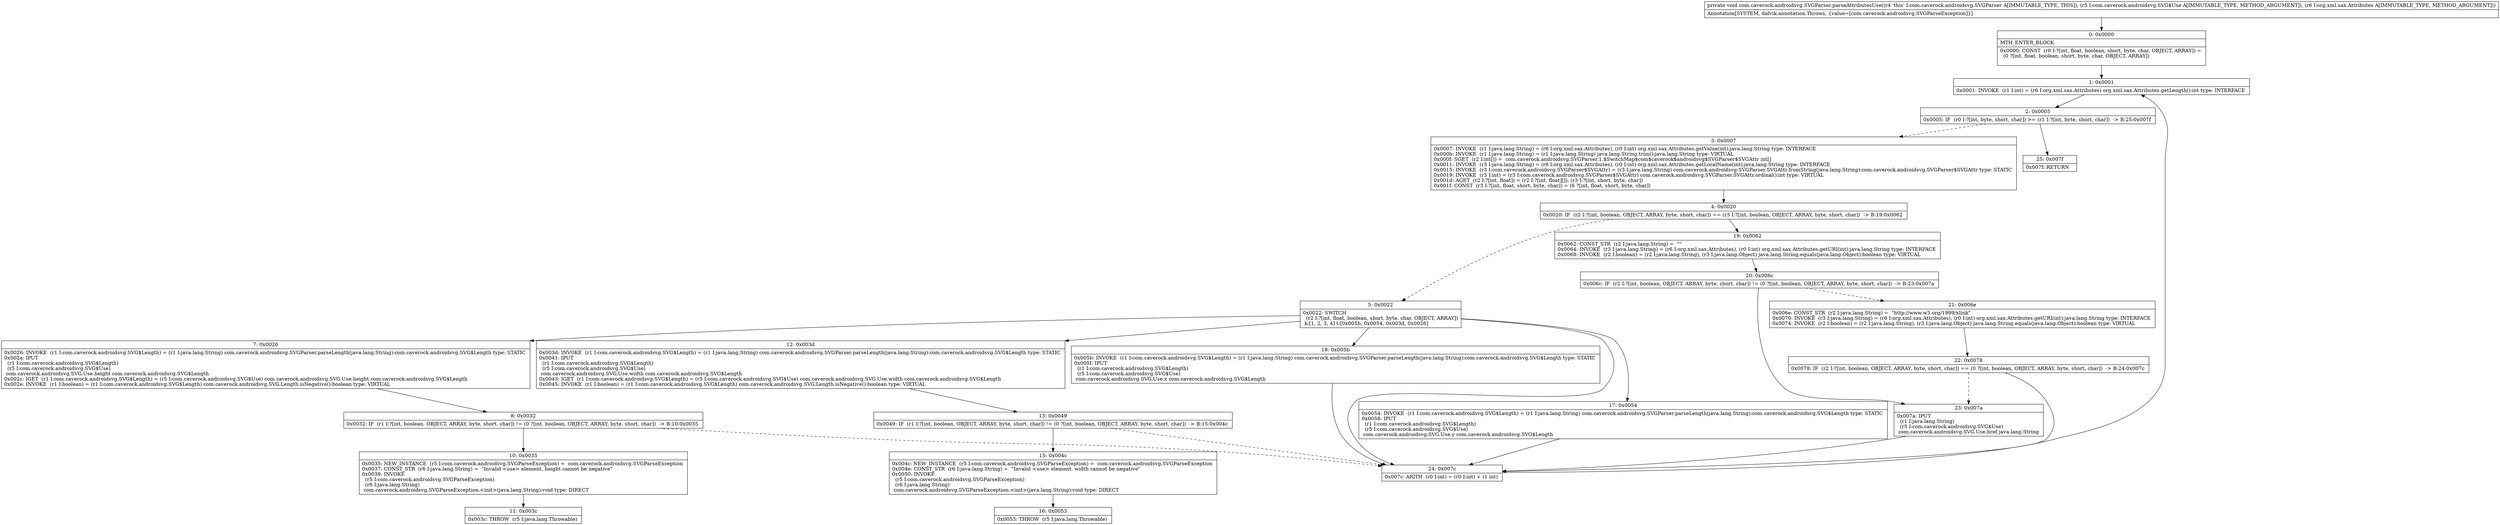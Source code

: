 digraph "CFG forcom.caverock.androidsvg.SVGParser.parseAttributesUse(Lcom\/caverock\/androidsvg\/SVG$Use;Lorg\/xml\/sax\/Attributes;)V" {
Node_0 [shape=record,label="{0\:\ 0x0000|MTH_ENTER_BLOCK\l|0x0000: CONST  (r0 I:?[int, float, boolean, short, byte, char, OBJECT, ARRAY]) = \l  (0 ?[int, float, boolean, short, byte, char, OBJECT, ARRAY])\l \l}"];
Node_1 [shape=record,label="{1\:\ 0x0001|0x0001: INVOKE  (r1 I:int) = (r6 I:org.xml.sax.Attributes) org.xml.sax.Attributes.getLength():int type: INTERFACE \l}"];
Node_2 [shape=record,label="{2\:\ 0x0005|0x0005: IF  (r0 I:?[int, byte, short, char]) \>= (r1 I:?[int, byte, short, char])  \-\> B:25:0x007f \l}"];
Node_3 [shape=record,label="{3\:\ 0x0007|0x0007: INVOKE  (r1 I:java.lang.String) = (r6 I:org.xml.sax.Attributes), (r0 I:int) org.xml.sax.Attributes.getValue(int):java.lang.String type: INTERFACE \l0x000b: INVOKE  (r1 I:java.lang.String) = (r1 I:java.lang.String) java.lang.String.trim():java.lang.String type: VIRTUAL \l0x000f: SGET  (r2 I:int[]) =  com.caverock.androidsvg.SVGParser.1.$SwitchMap$com$caverock$androidsvg$SVGParser$SVGAttr int[] \l0x0011: INVOKE  (r3 I:java.lang.String) = (r6 I:org.xml.sax.Attributes), (r0 I:int) org.xml.sax.Attributes.getLocalName(int):java.lang.String type: INTERFACE \l0x0015: INVOKE  (r3 I:com.caverock.androidsvg.SVGParser$SVGAttr) = (r3 I:java.lang.String) com.caverock.androidsvg.SVGParser.SVGAttr.fromString(java.lang.String):com.caverock.androidsvg.SVGParser$SVGAttr type: STATIC \l0x0019: INVOKE  (r3 I:int) = (r3 I:com.caverock.androidsvg.SVGParser$SVGAttr) com.caverock.androidsvg.SVGParser.SVGAttr.ordinal():int type: VIRTUAL \l0x001d: AGET  (r2 I:?[int, float]) = (r2 I:?[int, float][]), (r3 I:?[int, short, byte, char]) \l0x001f: CONST  (r3 I:?[int, float, short, byte, char]) = (6 ?[int, float, short, byte, char]) \l}"];
Node_4 [shape=record,label="{4\:\ 0x0020|0x0020: IF  (r2 I:?[int, boolean, OBJECT, ARRAY, byte, short, char]) == (r3 I:?[int, boolean, OBJECT, ARRAY, byte, short, char])  \-\> B:19:0x0062 \l}"];
Node_5 [shape=record,label="{5\:\ 0x0022|0x0022: SWITCH  \l  (r2 I:?[int, float, boolean, short, byte, char, OBJECT, ARRAY])\l k:[1, 2, 3, 4] t:[0x005b, 0x0054, 0x003d, 0x0026] \l}"];
Node_7 [shape=record,label="{7\:\ 0x0026|0x0026: INVOKE  (r1 I:com.caverock.androidsvg.SVG$Length) = (r1 I:java.lang.String) com.caverock.androidsvg.SVGParser.parseLength(java.lang.String):com.caverock.androidsvg.SVG$Length type: STATIC \l0x002a: IPUT  \l  (r1 I:com.caverock.androidsvg.SVG$Length)\l  (r5 I:com.caverock.androidsvg.SVG$Use)\l com.caverock.androidsvg.SVG.Use.height com.caverock.androidsvg.SVG$Length \l0x002c: IGET  (r1 I:com.caverock.androidsvg.SVG$Length) = (r5 I:com.caverock.androidsvg.SVG$Use) com.caverock.androidsvg.SVG.Use.height com.caverock.androidsvg.SVG$Length \l0x002e: INVOKE  (r1 I:boolean) = (r1 I:com.caverock.androidsvg.SVG$Length) com.caverock.androidsvg.SVG.Length.isNegative():boolean type: VIRTUAL \l}"];
Node_8 [shape=record,label="{8\:\ 0x0032|0x0032: IF  (r1 I:?[int, boolean, OBJECT, ARRAY, byte, short, char]) != (0 ?[int, boolean, OBJECT, ARRAY, byte, short, char])  \-\> B:10:0x0035 \l}"];
Node_10 [shape=record,label="{10\:\ 0x0035|0x0035: NEW_INSTANCE  (r5 I:com.caverock.androidsvg.SVGParseException) =  com.caverock.androidsvg.SVGParseException \l0x0037: CONST_STR  (r6 I:java.lang.String) =  \"Invalid \<use\> element. height cannot be negative\" \l0x0039: INVOKE  \l  (r5 I:com.caverock.androidsvg.SVGParseException)\l  (r6 I:java.lang.String)\l com.caverock.androidsvg.SVGParseException.\<init\>(java.lang.String):void type: DIRECT \l}"];
Node_11 [shape=record,label="{11\:\ 0x003c|0x003c: THROW  (r5 I:java.lang.Throwable) \l}"];
Node_12 [shape=record,label="{12\:\ 0x003d|0x003d: INVOKE  (r1 I:com.caverock.androidsvg.SVG$Length) = (r1 I:java.lang.String) com.caverock.androidsvg.SVGParser.parseLength(java.lang.String):com.caverock.androidsvg.SVG$Length type: STATIC \l0x0041: IPUT  \l  (r1 I:com.caverock.androidsvg.SVG$Length)\l  (r5 I:com.caverock.androidsvg.SVG$Use)\l com.caverock.androidsvg.SVG.Use.width com.caverock.androidsvg.SVG$Length \l0x0043: IGET  (r1 I:com.caverock.androidsvg.SVG$Length) = (r5 I:com.caverock.androidsvg.SVG$Use) com.caverock.androidsvg.SVG.Use.width com.caverock.androidsvg.SVG$Length \l0x0045: INVOKE  (r1 I:boolean) = (r1 I:com.caverock.androidsvg.SVG$Length) com.caverock.androidsvg.SVG.Length.isNegative():boolean type: VIRTUAL \l}"];
Node_13 [shape=record,label="{13\:\ 0x0049|0x0049: IF  (r1 I:?[int, boolean, OBJECT, ARRAY, byte, short, char]) != (0 ?[int, boolean, OBJECT, ARRAY, byte, short, char])  \-\> B:15:0x004c \l}"];
Node_15 [shape=record,label="{15\:\ 0x004c|0x004c: NEW_INSTANCE  (r5 I:com.caverock.androidsvg.SVGParseException) =  com.caverock.androidsvg.SVGParseException \l0x004e: CONST_STR  (r6 I:java.lang.String) =  \"Invalid \<use\> element. width cannot be negative\" \l0x0050: INVOKE  \l  (r5 I:com.caverock.androidsvg.SVGParseException)\l  (r6 I:java.lang.String)\l com.caverock.androidsvg.SVGParseException.\<init\>(java.lang.String):void type: DIRECT \l}"];
Node_16 [shape=record,label="{16\:\ 0x0053|0x0053: THROW  (r5 I:java.lang.Throwable) \l}"];
Node_17 [shape=record,label="{17\:\ 0x0054|0x0054: INVOKE  (r1 I:com.caverock.androidsvg.SVG$Length) = (r1 I:java.lang.String) com.caverock.androidsvg.SVGParser.parseLength(java.lang.String):com.caverock.androidsvg.SVG$Length type: STATIC \l0x0058: IPUT  \l  (r1 I:com.caverock.androidsvg.SVG$Length)\l  (r5 I:com.caverock.androidsvg.SVG$Use)\l com.caverock.androidsvg.SVG.Use.y com.caverock.androidsvg.SVG$Length \l}"];
Node_18 [shape=record,label="{18\:\ 0x005b|0x005b: INVOKE  (r1 I:com.caverock.androidsvg.SVG$Length) = (r1 I:java.lang.String) com.caverock.androidsvg.SVGParser.parseLength(java.lang.String):com.caverock.androidsvg.SVG$Length type: STATIC \l0x005f: IPUT  \l  (r1 I:com.caverock.androidsvg.SVG$Length)\l  (r5 I:com.caverock.androidsvg.SVG$Use)\l com.caverock.androidsvg.SVG.Use.x com.caverock.androidsvg.SVG$Length \l}"];
Node_19 [shape=record,label="{19\:\ 0x0062|0x0062: CONST_STR  (r2 I:java.lang.String) =  \"\" \l0x0064: INVOKE  (r3 I:java.lang.String) = (r6 I:org.xml.sax.Attributes), (r0 I:int) org.xml.sax.Attributes.getURI(int):java.lang.String type: INTERFACE \l0x0068: INVOKE  (r2 I:boolean) = (r2 I:java.lang.String), (r3 I:java.lang.Object) java.lang.String.equals(java.lang.Object):boolean type: VIRTUAL \l}"];
Node_20 [shape=record,label="{20\:\ 0x006c|0x006c: IF  (r2 I:?[int, boolean, OBJECT, ARRAY, byte, short, char]) != (0 ?[int, boolean, OBJECT, ARRAY, byte, short, char])  \-\> B:23:0x007a \l}"];
Node_21 [shape=record,label="{21\:\ 0x006e|0x006e: CONST_STR  (r2 I:java.lang.String) =  \"http:\/\/www.w3.org\/1999\/xlink\" \l0x0070: INVOKE  (r3 I:java.lang.String) = (r6 I:org.xml.sax.Attributes), (r0 I:int) org.xml.sax.Attributes.getURI(int):java.lang.String type: INTERFACE \l0x0074: INVOKE  (r2 I:boolean) = (r2 I:java.lang.String), (r3 I:java.lang.Object) java.lang.String.equals(java.lang.Object):boolean type: VIRTUAL \l}"];
Node_22 [shape=record,label="{22\:\ 0x0078|0x0078: IF  (r2 I:?[int, boolean, OBJECT, ARRAY, byte, short, char]) == (0 ?[int, boolean, OBJECT, ARRAY, byte, short, char])  \-\> B:24:0x007c \l}"];
Node_23 [shape=record,label="{23\:\ 0x007a|0x007a: IPUT  \l  (r1 I:java.lang.String)\l  (r5 I:com.caverock.androidsvg.SVG$Use)\l com.caverock.androidsvg.SVG.Use.href java.lang.String \l}"];
Node_24 [shape=record,label="{24\:\ 0x007c|0x007c: ARITH  (r0 I:int) = (r0 I:int) + (1 int) \l}"];
Node_25 [shape=record,label="{25\:\ 0x007f|0x007f: RETURN   \l}"];
MethodNode[shape=record,label="{private void com.caverock.androidsvg.SVGParser.parseAttributesUse((r4 'this' I:com.caverock.androidsvg.SVGParser A[IMMUTABLE_TYPE, THIS]), (r5 I:com.caverock.androidsvg.SVG$Use A[IMMUTABLE_TYPE, METHOD_ARGUMENT]), (r6 I:org.xml.sax.Attributes A[IMMUTABLE_TYPE, METHOD_ARGUMENT]))  | Annotation[SYSTEM, dalvik.annotation.Throws, \{value=[com.caverock.androidsvg.SVGParseException]\}]\l}"];
MethodNode -> Node_0;
Node_0 -> Node_1;
Node_1 -> Node_2;
Node_2 -> Node_3[style=dashed];
Node_2 -> Node_25;
Node_3 -> Node_4;
Node_4 -> Node_5[style=dashed];
Node_4 -> Node_19;
Node_5 -> Node_7;
Node_5 -> Node_12;
Node_5 -> Node_17;
Node_5 -> Node_18;
Node_5 -> Node_24;
Node_7 -> Node_8;
Node_8 -> Node_10;
Node_8 -> Node_24[style=dashed];
Node_10 -> Node_11;
Node_12 -> Node_13;
Node_13 -> Node_15;
Node_13 -> Node_24[style=dashed];
Node_15 -> Node_16;
Node_17 -> Node_24;
Node_18 -> Node_24;
Node_19 -> Node_20;
Node_20 -> Node_21[style=dashed];
Node_20 -> Node_23;
Node_21 -> Node_22;
Node_22 -> Node_23[style=dashed];
Node_22 -> Node_24;
Node_23 -> Node_24;
Node_24 -> Node_1;
}

